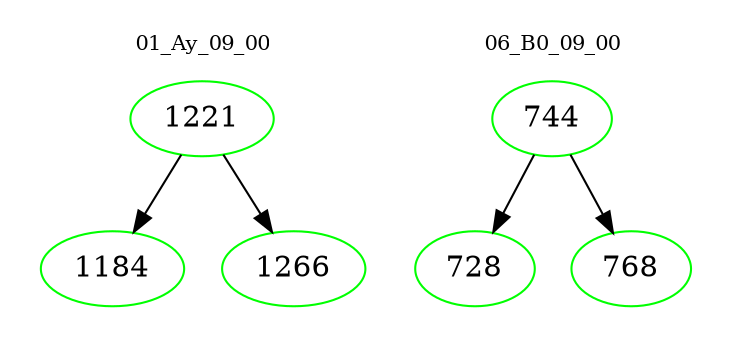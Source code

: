 digraph{
subgraph cluster_0 {
color = white
label = "01_Ay_09_00";
fontsize=10;
T0_1221 [label="1221", color="green"]
T0_1221 -> T0_1184 [color="black"]
T0_1184 [label="1184", color="green"]
T0_1221 -> T0_1266 [color="black"]
T0_1266 [label="1266", color="green"]
}
subgraph cluster_1 {
color = white
label = "06_B0_09_00";
fontsize=10;
T1_744 [label="744", color="green"]
T1_744 -> T1_728 [color="black"]
T1_728 [label="728", color="green"]
T1_744 -> T1_768 [color="black"]
T1_768 [label="768", color="green"]
}
}
